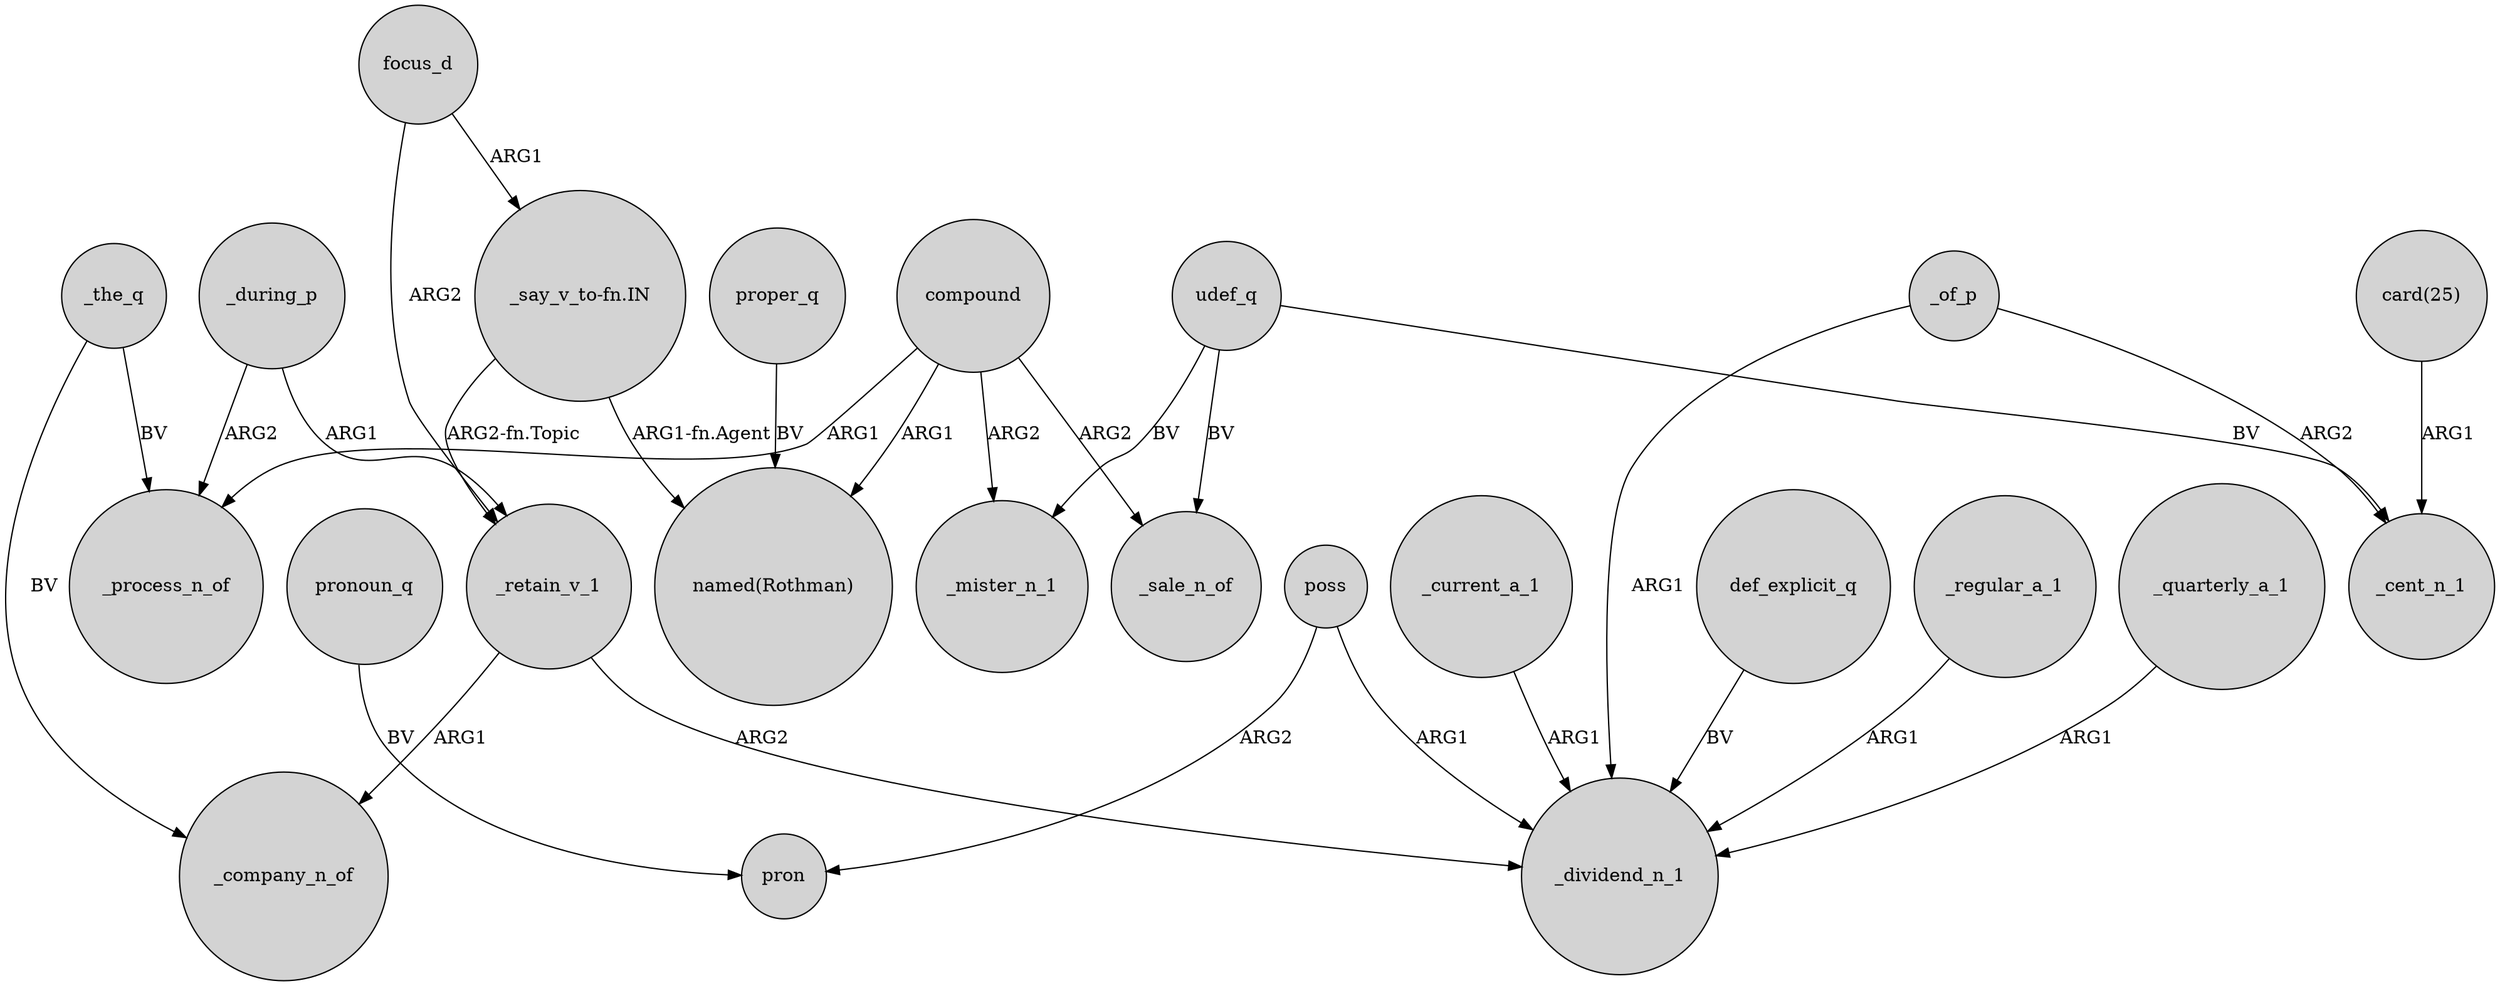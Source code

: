digraph {
	node [shape=circle style=filled]
	compound -> _process_n_of [label=ARG1]
	_retain_v_1 -> _dividend_n_1 [label=ARG2]
	poss -> pron [label=ARG2]
	focus_d -> _retain_v_1 [label=ARG2]
	def_explicit_q -> _dividend_n_1 [label=BV]
	_regular_a_1 -> _dividend_n_1 [label=ARG1]
	compound -> _mister_n_1 [label=ARG2]
	_quarterly_a_1 -> _dividend_n_1 [label=ARG1]
	udef_q -> _mister_n_1 [label=BV]
	_during_p -> _process_n_of [label=ARG2]
	_during_p -> _retain_v_1 [label=ARG1]
	proper_q -> "named(Rothman)" [label=BV]
	_the_q -> _company_n_of [label=BV]
	udef_q -> _cent_n_1 [label=BV]
	pronoun_q -> pron [label=BV]
	compound -> "named(Rothman)" [label=ARG1]
	compound -> _sale_n_of [label=ARG2]
	_of_p -> _dividend_n_1 [label=ARG1]
	_retain_v_1 -> _company_n_of [label=ARG1]
	_of_p -> _cent_n_1 [label=ARG2]
	"card(25)" -> _cent_n_1 [label=ARG1]
	"_say_v_to-fn.IN" -> "named(Rothman)" [label="ARG1-fn.Agent"]
	udef_q -> _sale_n_of [label=BV]
	poss -> _dividend_n_1 [label=ARG1]
	"_say_v_to-fn.IN" -> _retain_v_1 [label="ARG2-fn.Topic"]
	_current_a_1 -> _dividend_n_1 [label=ARG1]
	_the_q -> _process_n_of [label=BV]
	focus_d -> "_say_v_to-fn.IN" [label=ARG1]
}
